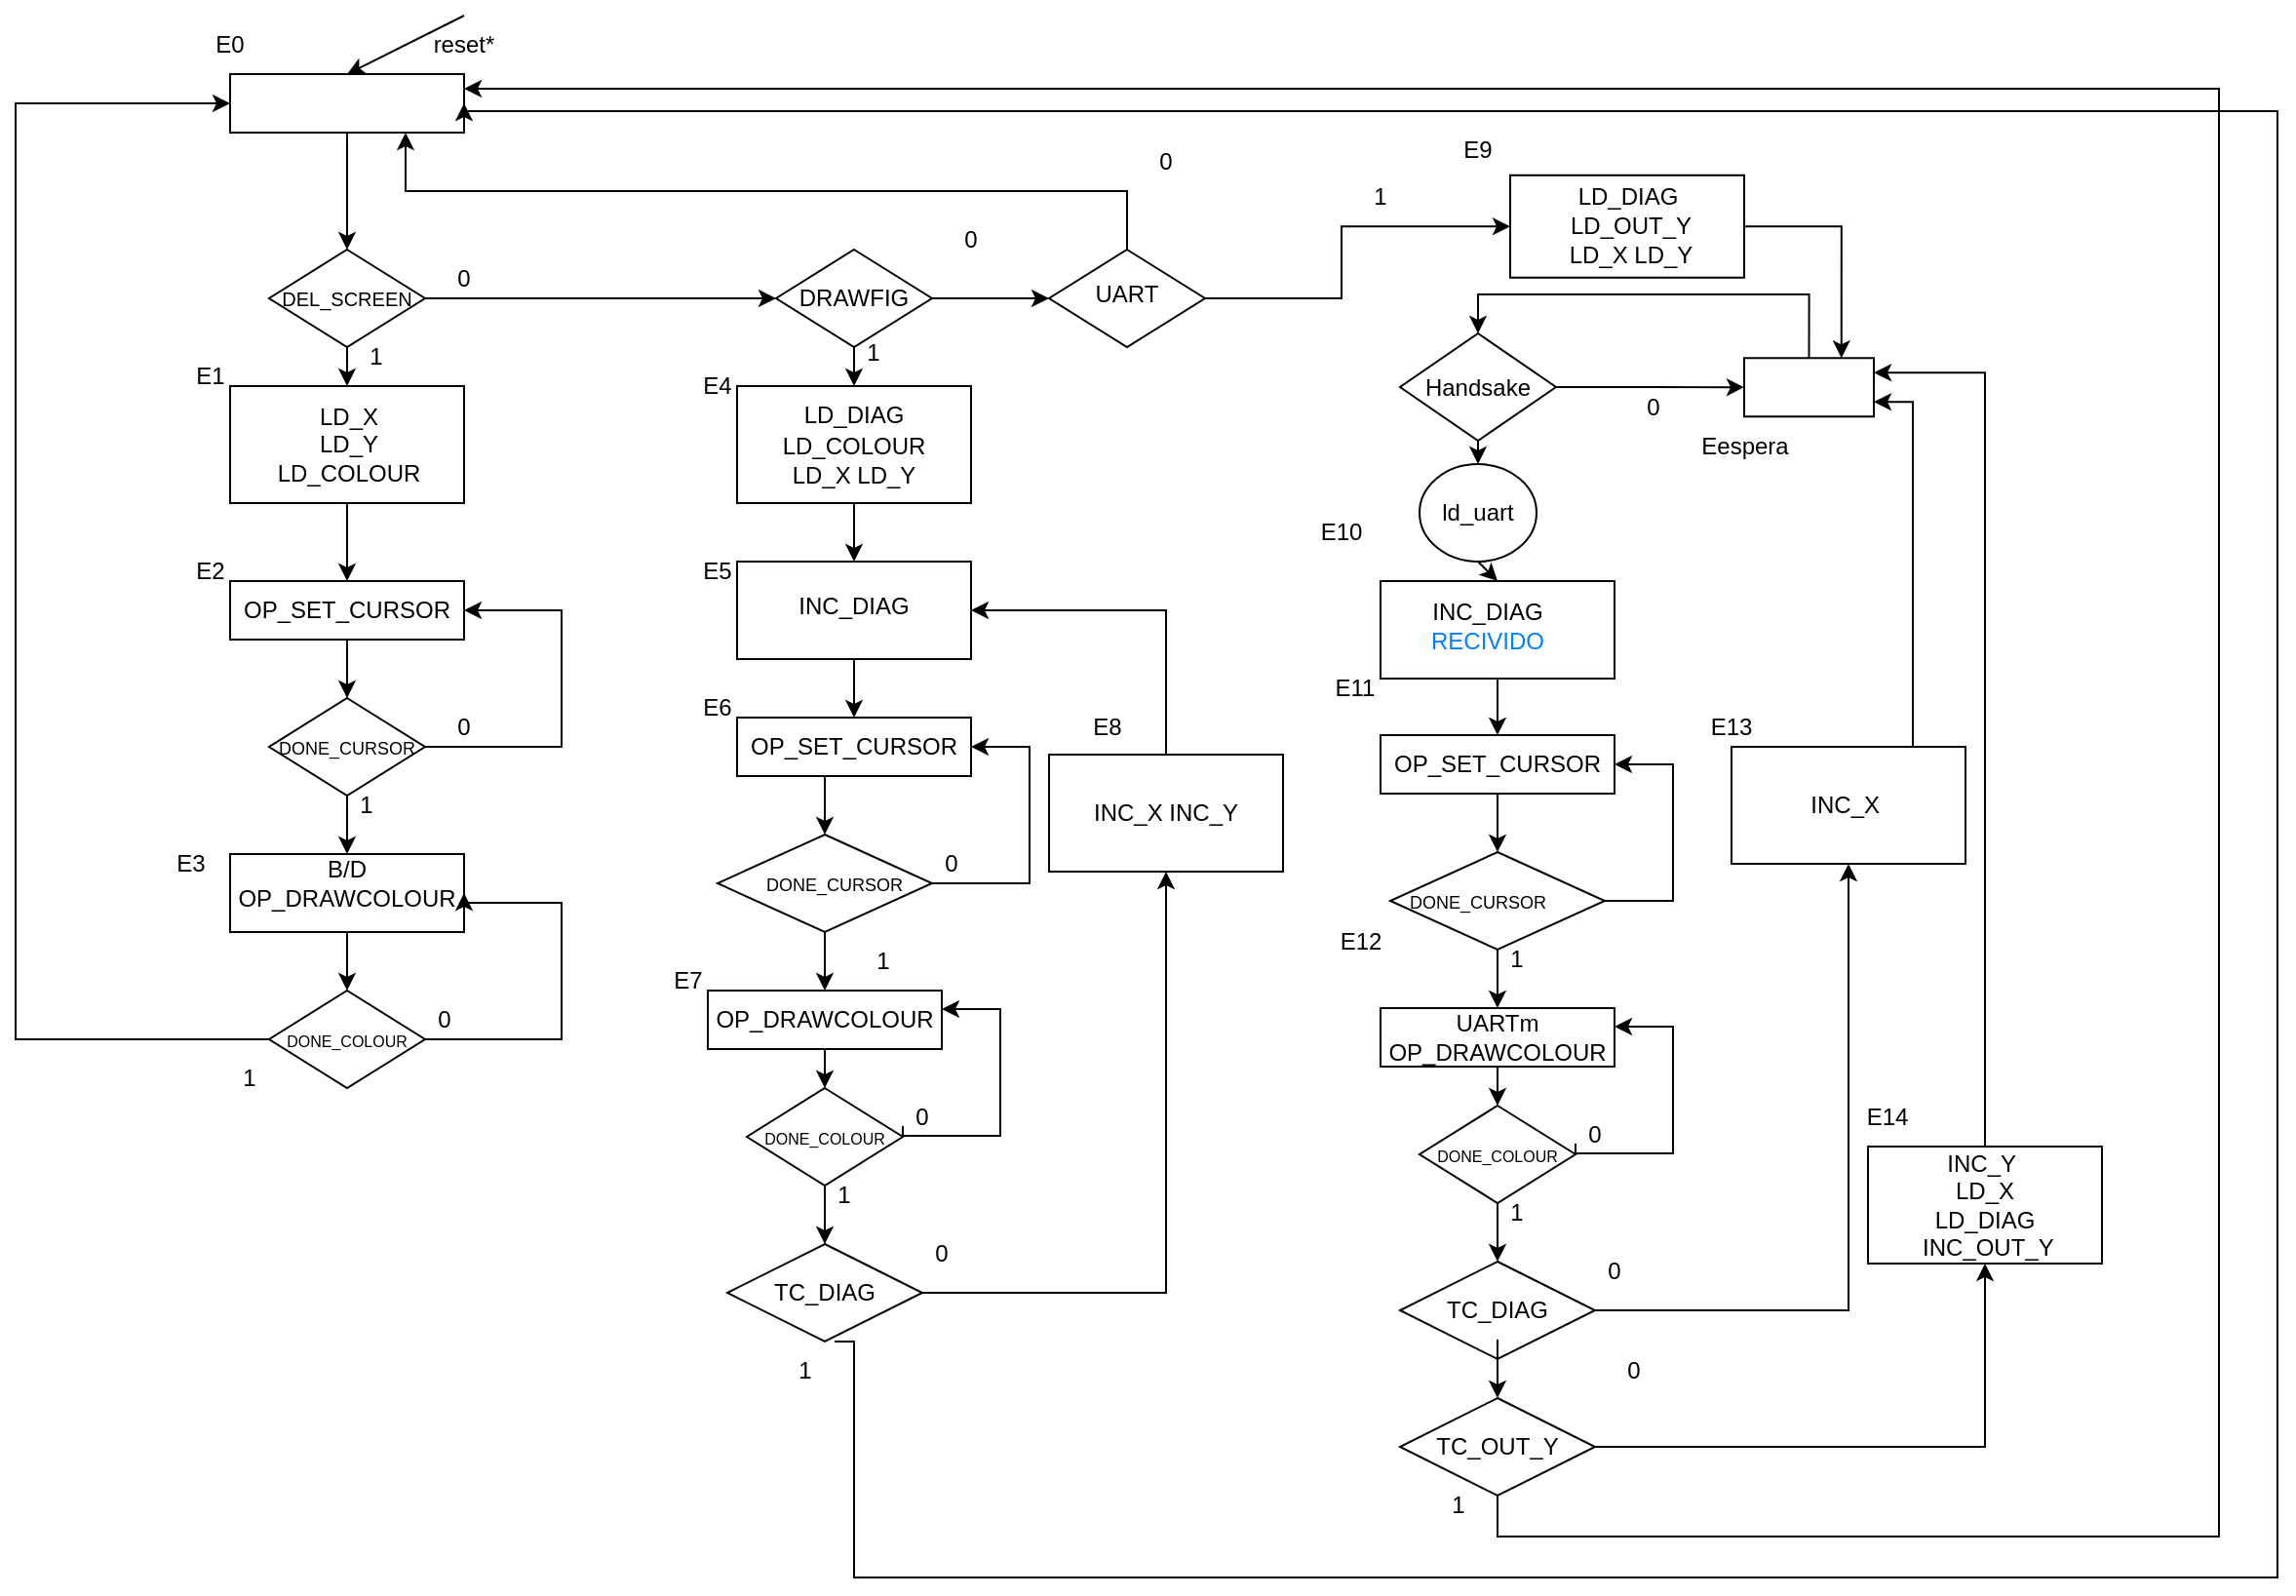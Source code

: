 <mxfile version="22.1.11" type="github">
  <diagram name="Página-1" id="ktos8gUdrFeBo976G_Gd">
    <mxGraphModel dx="1450" dy="634" grid="1" gridSize="10" guides="1" tooltips="1" connect="1" arrows="1" fold="1" page="1" pageScale="1" pageWidth="827" pageHeight="1169" math="0" shadow="0">
      <root>
        <mxCell id="0" />
        <mxCell id="1" parent="0" />
        <mxCell id="_UlSirYJqNhjkGr410jS-20" style="edgeStyle=orthogonalEdgeStyle;rounded=0;orthogonalLoop=1;jettySize=auto;html=1;exitX=0.5;exitY=1;exitDx=0;exitDy=0;entryX=0.5;entryY=0;entryDx=0;entryDy=0;" parent="1" source="_UlSirYJqNhjkGr410jS-1" target="_UlSirYJqNhjkGr410jS-12" edge="1">
          <mxGeometry relative="1" as="geometry" />
        </mxCell>
        <mxCell id="_UlSirYJqNhjkGr410jS-1" value="" style="rounded=0;whiteSpace=wrap;html=1;" parent="1" vertex="1">
          <mxGeometry x="190" y="40" width="120" height="30" as="geometry" />
        </mxCell>
        <mxCell id="_UlSirYJqNhjkGr410jS-23" style="edgeStyle=orthogonalEdgeStyle;rounded=0;orthogonalLoop=1;jettySize=auto;html=1;exitX=0.5;exitY=1;exitDx=0;exitDy=0;" parent="1" source="_UlSirYJqNhjkGr410jS-2" target="_UlSirYJqNhjkGr410jS-5" edge="1">
          <mxGeometry relative="1" as="geometry" />
        </mxCell>
        <mxCell id="_UlSirYJqNhjkGr410jS-2" value="" style="rounded=0;whiteSpace=wrap;html=1;" parent="1" vertex="1">
          <mxGeometry x="190" y="200" width="120" height="60" as="geometry" />
        </mxCell>
        <mxCell id="_UlSirYJqNhjkGr410jS-33" style="edgeStyle=orthogonalEdgeStyle;rounded=0;orthogonalLoop=1;jettySize=auto;html=1;exitX=0.5;exitY=1;exitDx=0;exitDy=0;entryX=0.5;entryY=0;entryDx=0;entryDy=0;" parent="1" source="_UlSirYJqNhjkGr410jS-3" target="_UlSirYJqNhjkGr410jS-4" edge="1">
          <mxGeometry relative="1" as="geometry" />
        </mxCell>
        <mxCell id="_UlSirYJqNhjkGr410jS-3" value="" style="rounded=0;whiteSpace=wrap;html=1;" parent="1" vertex="1">
          <mxGeometry x="450" y="200" width="120" height="60" as="geometry" />
        </mxCell>
        <mxCell id="_UlSirYJqNhjkGr410jS-34" style="edgeStyle=orthogonalEdgeStyle;rounded=0;orthogonalLoop=1;jettySize=auto;html=1;exitX=0.5;exitY=1;exitDx=0;exitDy=0;entryX=0.5;entryY=0;entryDx=0;entryDy=0;" parent="1" source="_UlSirYJqNhjkGr410jS-4" target="_UlSirYJqNhjkGr410jS-6" edge="1">
          <mxGeometry relative="1" as="geometry" />
        </mxCell>
        <mxCell id="_UlSirYJqNhjkGr410jS-4" value="" style="rounded=0;whiteSpace=wrap;html=1;" parent="1" vertex="1">
          <mxGeometry x="450" y="290" width="120" height="50" as="geometry" />
        </mxCell>
        <mxCell id="_UlSirYJqNhjkGr410jS-24" style="edgeStyle=orthogonalEdgeStyle;rounded=0;orthogonalLoop=1;jettySize=auto;html=1;exitX=0.5;exitY=1;exitDx=0;exitDy=0;entryX=0.5;entryY=0;entryDx=0;entryDy=0;" parent="1" source="_UlSirYJqNhjkGr410jS-5" target="_UlSirYJqNhjkGr410jS-15" edge="1">
          <mxGeometry relative="1" as="geometry" />
        </mxCell>
        <mxCell id="_UlSirYJqNhjkGr410jS-5" value="" style="rounded=0;whiteSpace=wrap;html=1;" parent="1" vertex="1">
          <mxGeometry x="190" y="300" width="120" height="30" as="geometry" />
        </mxCell>
        <mxCell id="_UlSirYJqNhjkGr410jS-35" style="edgeStyle=orthogonalEdgeStyle;rounded=0;orthogonalLoop=1;jettySize=auto;html=1;exitX=0.5;exitY=1;exitDx=0;exitDy=0;entryX=0.5;entryY=0;entryDx=0;entryDy=0;" parent="1" source="_UlSirYJqNhjkGr410jS-6" target="_UlSirYJqNhjkGr410jS-14" edge="1">
          <mxGeometry relative="1" as="geometry" />
        </mxCell>
        <mxCell id="_UlSirYJqNhjkGr410jS-6" value="" style="rounded=0;whiteSpace=wrap;html=1;" parent="1" vertex="1">
          <mxGeometry x="450" y="370" width="120" height="30" as="geometry" />
        </mxCell>
        <mxCell id="_UlSirYJqNhjkGr410jS-27" style="edgeStyle=orthogonalEdgeStyle;rounded=0;orthogonalLoop=1;jettySize=auto;html=1;exitX=0.5;exitY=1;exitDx=0;exitDy=0;entryX=0.5;entryY=0;entryDx=0;entryDy=0;" parent="1" source="_UlSirYJqNhjkGr410jS-9" target="_UlSirYJqNhjkGr410jS-16" edge="1">
          <mxGeometry relative="1" as="geometry" />
        </mxCell>
        <mxCell id="_UlSirYJqNhjkGr410jS-9" value="" style="rounded=0;whiteSpace=wrap;html=1;" parent="1" vertex="1">
          <mxGeometry x="190" y="440" width="120" height="40" as="geometry" />
        </mxCell>
        <mxCell id="_UlSirYJqNhjkGr410jS-38" style="edgeStyle=orthogonalEdgeStyle;rounded=0;orthogonalLoop=1;jettySize=auto;html=1;exitX=0.5;exitY=1;exitDx=0;exitDy=0;entryX=0.5;entryY=0;entryDx=0;entryDy=0;" parent="1" source="_UlSirYJqNhjkGr410jS-10" target="_UlSirYJqNhjkGr410jS-17" edge="1">
          <mxGeometry relative="1" as="geometry" />
        </mxCell>
        <mxCell id="_UlSirYJqNhjkGr410jS-10" value="" style="rounded=0;whiteSpace=wrap;html=1;" parent="1" vertex="1">
          <mxGeometry x="435" y="510" width="120" height="30" as="geometry" />
        </mxCell>
        <mxCell id="_UlSirYJqNhjkGr410jS-21" style="edgeStyle=orthogonalEdgeStyle;rounded=0;orthogonalLoop=1;jettySize=auto;html=1;exitX=1;exitY=0.5;exitDx=0;exitDy=0;entryX=0;entryY=0.5;entryDx=0;entryDy=0;" parent="1" source="_UlSirYJqNhjkGr410jS-12" target="_UlSirYJqNhjkGr410jS-13" edge="1">
          <mxGeometry relative="1" as="geometry" />
        </mxCell>
        <mxCell id="_UlSirYJqNhjkGr410jS-22" style="edgeStyle=orthogonalEdgeStyle;rounded=0;orthogonalLoop=1;jettySize=auto;html=1;exitX=0.5;exitY=1;exitDx=0;exitDy=0;entryX=0.5;entryY=0;entryDx=0;entryDy=0;" parent="1" source="_UlSirYJqNhjkGr410jS-12" target="_UlSirYJqNhjkGr410jS-2" edge="1">
          <mxGeometry relative="1" as="geometry" />
        </mxCell>
        <mxCell id="_UlSirYJqNhjkGr410jS-12" value="" style="rhombus;whiteSpace=wrap;html=1;" parent="1" vertex="1">
          <mxGeometry x="210" y="130" width="80" height="50" as="geometry" />
        </mxCell>
        <mxCell id="_UlSirYJqNhjkGr410jS-32" style="edgeStyle=orthogonalEdgeStyle;rounded=0;orthogonalLoop=1;jettySize=auto;html=1;exitX=0.5;exitY=1;exitDx=0;exitDy=0;entryX=0.5;entryY=0;entryDx=0;entryDy=0;" parent="1" source="_UlSirYJqNhjkGr410jS-13" target="_UlSirYJqNhjkGr410jS-3" edge="1">
          <mxGeometry relative="1" as="geometry" />
        </mxCell>
        <mxCell id="O_03wr08w8RwUqYAejeh-3" style="edgeStyle=orthogonalEdgeStyle;rounded=0;orthogonalLoop=1;jettySize=auto;html=1;exitX=1;exitY=0.5;exitDx=0;exitDy=0;entryX=0;entryY=0.5;entryDx=0;entryDy=0;" parent="1" source="_UlSirYJqNhjkGr410jS-13" target="O_03wr08w8RwUqYAejeh-1" edge="1">
          <mxGeometry relative="1" as="geometry" />
        </mxCell>
        <mxCell id="_UlSirYJqNhjkGr410jS-13" value="" style="rhombus;whiteSpace=wrap;html=1;" parent="1" vertex="1">
          <mxGeometry x="470" y="130" width="80" height="50" as="geometry" />
        </mxCell>
        <mxCell id="_UlSirYJqNhjkGr410jS-36" style="edgeStyle=orthogonalEdgeStyle;rounded=0;orthogonalLoop=1;jettySize=auto;html=1;exitX=0.5;exitY=1;exitDx=0;exitDy=0;entryX=0.5;entryY=0;entryDx=0;entryDy=0;" parent="1" source="_UlSirYJqNhjkGr410jS-14" target="VZeQ5cAMjkbsc3CMu69g-6" edge="1">
          <mxGeometry relative="1" as="geometry">
            <mxPoint x="510" y="510" as="targetPoint" />
            <Array as="points">
              <mxPoint x="495" y="500" />
              <mxPoint x="495" y="500" />
            </Array>
          </mxGeometry>
        </mxCell>
        <mxCell id="_UlSirYJqNhjkGr410jS-41" style="edgeStyle=orthogonalEdgeStyle;rounded=0;orthogonalLoop=1;jettySize=auto;html=1;exitX=1;exitY=0.5;exitDx=0;exitDy=0;entryX=1;entryY=0.5;entryDx=0;entryDy=0;" parent="1" source="_UlSirYJqNhjkGr410jS-14" target="_UlSirYJqNhjkGr410jS-6" edge="1">
          <mxGeometry relative="1" as="geometry">
            <Array as="points">
              <mxPoint x="600" y="455" />
              <mxPoint x="600" y="385" />
            </Array>
          </mxGeometry>
        </mxCell>
        <mxCell id="_UlSirYJqNhjkGr410jS-14" value="" style="rhombus;whiteSpace=wrap;html=1;" parent="1" vertex="1">
          <mxGeometry x="440" y="430" width="110" height="50" as="geometry" />
        </mxCell>
        <mxCell id="_UlSirYJqNhjkGr410jS-25" style="edgeStyle=orthogonalEdgeStyle;rounded=0;orthogonalLoop=1;jettySize=auto;html=1;exitX=0.5;exitY=1;exitDx=0;exitDy=0;entryX=0.5;entryY=0;entryDx=0;entryDy=0;" parent="1" source="_UlSirYJqNhjkGr410jS-15" edge="1">
          <mxGeometry relative="1" as="geometry">
            <mxPoint x="250" y="440" as="targetPoint" />
          </mxGeometry>
        </mxCell>
        <mxCell id="_UlSirYJqNhjkGr410jS-30" style="edgeStyle=orthogonalEdgeStyle;rounded=0;orthogonalLoop=1;jettySize=auto;html=1;exitX=1;exitY=0.5;exitDx=0;exitDy=0;entryX=1;entryY=0.5;entryDx=0;entryDy=0;" parent="1" source="_UlSirYJqNhjkGr410jS-15" target="_UlSirYJqNhjkGr410jS-5" edge="1">
          <mxGeometry relative="1" as="geometry">
            <Array as="points">
              <mxPoint x="360" y="385" />
              <mxPoint x="360" y="315" />
            </Array>
          </mxGeometry>
        </mxCell>
        <mxCell id="_UlSirYJqNhjkGr410jS-15" value="" style="rhombus;whiteSpace=wrap;html=1;" parent="1" vertex="1">
          <mxGeometry x="210" y="360" width="80" height="50" as="geometry" />
        </mxCell>
        <mxCell id="_UlSirYJqNhjkGr410jS-28" style="edgeStyle=orthogonalEdgeStyle;rounded=0;orthogonalLoop=1;jettySize=auto;html=1;exitX=1;exitY=0.5;exitDx=0;exitDy=0;entryX=1;entryY=0.5;entryDx=0;entryDy=0;" parent="1" source="_UlSirYJqNhjkGr410jS-16" target="_UlSirYJqNhjkGr410jS-9" edge="1">
          <mxGeometry relative="1" as="geometry">
            <mxPoint x="350" y="470" as="targetPoint" />
            <Array as="points">
              <mxPoint x="360" y="535" />
              <mxPoint x="360" y="465" />
            </Array>
          </mxGeometry>
        </mxCell>
        <mxCell id="_UlSirYJqNhjkGr410jS-29" style="edgeStyle=orthogonalEdgeStyle;rounded=0;orthogonalLoop=1;jettySize=auto;html=1;exitX=0;exitY=0.5;exitDx=0;exitDy=0;entryX=0;entryY=0.5;entryDx=0;entryDy=0;" parent="1" source="_UlSirYJqNhjkGr410jS-16" target="_UlSirYJqNhjkGr410jS-1" edge="1">
          <mxGeometry relative="1" as="geometry">
            <mxPoint x="120" y="220" as="targetPoint" />
            <Array as="points">
              <mxPoint x="80" y="535" />
              <mxPoint x="80" y="55" />
            </Array>
          </mxGeometry>
        </mxCell>
        <mxCell id="_UlSirYJqNhjkGr410jS-16" value="" style="rhombus;whiteSpace=wrap;html=1;" parent="1" vertex="1">
          <mxGeometry x="210" y="510" width="80" height="50" as="geometry" />
        </mxCell>
        <mxCell id="_UlSirYJqNhjkGr410jS-39" style="edgeStyle=orthogonalEdgeStyle;rounded=0;orthogonalLoop=1;jettySize=auto;html=1;exitX=0.5;exitY=1;exitDx=0;exitDy=0;entryX=0.5;entryY=0;entryDx=0;entryDy=0;" parent="1" source="_UlSirYJqNhjkGr410jS-17" target="_UlSirYJqNhjkGr410jS-18" edge="1">
          <mxGeometry relative="1" as="geometry" />
        </mxCell>
        <mxCell id="_UlSirYJqNhjkGr410jS-40" style="edgeStyle=orthogonalEdgeStyle;rounded=0;orthogonalLoop=1;jettySize=auto;html=1;exitX=1;exitY=0.5;exitDx=0;exitDy=0;entryX=1;entryY=0.5;entryDx=0;entryDy=0;" parent="1" edge="1">
          <mxGeometry relative="1" as="geometry">
            <Array as="points">
              <mxPoint x="535" y="584.5" />
              <mxPoint x="585" y="584.5" />
              <mxPoint x="585" y="519.5" />
            </Array>
            <mxPoint x="535" y="579.5" as="sourcePoint" />
            <mxPoint x="555" y="519.5" as="targetPoint" />
          </mxGeometry>
        </mxCell>
        <mxCell id="_UlSirYJqNhjkGr410jS-17" value="" style="rhombus;whiteSpace=wrap;html=1;" parent="1" vertex="1">
          <mxGeometry x="455" y="560" width="80" height="50" as="geometry" />
        </mxCell>
        <mxCell id="_UlSirYJqNhjkGr410jS-44" style="edgeStyle=orthogonalEdgeStyle;rounded=0;orthogonalLoop=1;jettySize=auto;html=1;exitX=0.75;exitY=0;exitDx=0;exitDy=0;entryX=1;entryY=0.5;entryDx=0;entryDy=0;" parent="1" source="_UlSirYJqNhjkGr410jS-76" target="_UlSirYJqNhjkGr410jS-1" edge="1">
          <mxGeometry relative="1" as="geometry">
            <mxPoint x="410" y="58.75" as="targetPoint" />
            <Array as="points">
              <mxPoint x="510" y="690" />
              <mxPoint x="510" y="811" />
              <mxPoint x="1240" y="811" />
              <mxPoint x="1240" y="59" />
              <mxPoint x="310" y="59" />
            </Array>
            <mxPoint x="610" y="701.25" as="sourcePoint" />
          </mxGeometry>
        </mxCell>
        <mxCell id="O_03wr08w8RwUqYAejeh-7" value="" style="edgeStyle=orthogonalEdgeStyle;rounded=0;orthogonalLoop=1;jettySize=auto;html=1;" parent="1" source="_UlSirYJqNhjkGr410jS-18" target="O_03wr08w8RwUqYAejeh-6" edge="1">
          <mxGeometry relative="1" as="geometry" />
        </mxCell>
        <mxCell id="_UlSirYJqNhjkGr410jS-18" value="" style="rhombus;whiteSpace=wrap;html=1;" parent="1" vertex="1">
          <mxGeometry x="445" y="640" width="100" height="50" as="geometry" />
        </mxCell>
        <mxCell id="_UlSirYJqNhjkGr410jS-45" value="E0" style="text;html=1;strokeColor=none;fillColor=none;align=center;verticalAlign=middle;whiteSpace=wrap;rounded=0;" parent="1" vertex="1">
          <mxGeometry x="160" y="10" width="60" height="30" as="geometry" />
        </mxCell>
        <mxCell id="_UlSirYJqNhjkGr410jS-46" value="E1" style="text;html=1;strokeColor=none;fillColor=none;align=center;verticalAlign=middle;whiteSpace=wrap;rounded=0;" parent="1" vertex="1">
          <mxGeometry x="150" y="180" width="60" height="30" as="geometry" />
        </mxCell>
        <mxCell id="_UlSirYJqNhjkGr410jS-47" value="E2" style="text;html=1;strokeColor=none;fillColor=none;align=center;verticalAlign=middle;whiteSpace=wrap;rounded=0;" parent="1" vertex="1">
          <mxGeometry x="150" y="280" width="60" height="30" as="geometry" />
        </mxCell>
        <mxCell id="_UlSirYJqNhjkGr410jS-48" value="E3" style="text;html=1;strokeColor=none;fillColor=none;align=center;verticalAlign=middle;whiteSpace=wrap;rounded=0;" parent="1" vertex="1">
          <mxGeometry x="140" y="430" width="60" height="30" as="geometry" />
        </mxCell>
        <mxCell id="_UlSirYJqNhjkGr410jS-49" value="E4" style="text;html=1;strokeColor=none;fillColor=none;align=center;verticalAlign=middle;whiteSpace=wrap;rounded=0;" parent="1" vertex="1">
          <mxGeometry x="410" y="185" width="60" height="30" as="geometry" />
        </mxCell>
        <mxCell id="_UlSirYJqNhjkGr410jS-50" value="E5" style="text;html=1;strokeColor=none;fillColor=none;align=center;verticalAlign=middle;whiteSpace=wrap;rounded=0;" parent="1" vertex="1">
          <mxGeometry x="410" y="280" width="60" height="30" as="geometry" />
        </mxCell>
        <mxCell id="_UlSirYJqNhjkGr410jS-51" value="E6" style="text;html=1;strokeColor=none;fillColor=none;align=center;verticalAlign=middle;whiteSpace=wrap;rounded=0;" parent="1" vertex="1">
          <mxGeometry x="410" y="350" width="60" height="30" as="geometry" />
        </mxCell>
        <mxCell id="_UlSirYJqNhjkGr410jS-56" value="&lt;font style=&quot;font-size: 10px;&quot;&gt;DEL_SCREEN&lt;/font&gt;" style="text;html=1;strokeColor=none;fillColor=none;align=center;verticalAlign=middle;whiteSpace=wrap;rounded=0;" parent="1" vertex="1">
          <mxGeometry x="205" y="130" width="90" height="50" as="geometry" />
        </mxCell>
        <mxCell id="_UlSirYJqNhjkGr410jS-57" value="DRAWFIG" style="text;html=1;strokeColor=none;fillColor=none;align=center;verticalAlign=middle;whiteSpace=wrap;rounded=0;" parent="1" vertex="1">
          <mxGeometry x="480" y="140" width="60" height="30" as="geometry" />
        </mxCell>
        <mxCell id="_UlSirYJqNhjkGr410jS-58" value="LD_X&lt;br&gt;LD_Y&lt;br&gt;LD_COLOUR" style="text;html=1;strokeColor=none;fillColor=none;align=center;verticalAlign=middle;whiteSpace=wrap;rounded=0;" parent="1" vertex="1">
          <mxGeometry x="221" y="215" width="60" height="30" as="geometry" />
        </mxCell>
        <mxCell id="_UlSirYJqNhjkGr410jS-59" value="LD_DIAG" style="text;html=1;strokeColor=none;fillColor=none;align=center;verticalAlign=middle;whiteSpace=wrap;rounded=0;" parent="1" vertex="1">
          <mxGeometry x="480" y="207.5" width="60" height="15" as="geometry" />
        </mxCell>
        <mxCell id="_UlSirYJqNhjkGr410jS-60" value="&lt;br&gt;INC_DIAG" style="text;html=1;strokeColor=none;fillColor=none;align=center;verticalAlign=middle;whiteSpace=wrap;rounded=0;" parent="1" vertex="1">
          <mxGeometry x="480" y="290" width="60" height="30" as="geometry" />
        </mxCell>
        <mxCell id="_UlSirYJqNhjkGr410jS-61" value="&lt;font style=&quot;font-size: 9px;&quot;&gt;DONE_CURSOR&lt;/font&gt;" style="text;html=1;strokeColor=none;fillColor=none;align=center;verticalAlign=middle;whiteSpace=wrap;rounded=0;" parent="1" vertex="1">
          <mxGeometry x="220" y="370" width="60" height="30" as="geometry" />
        </mxCell>
        <mxCell id="_UlSirYJqNhjkGr410jS-62" value="&lt;font style=&quot;font-size: 9px;&quot;&gt;DONE_CURSOR&lt;/font&gt;" style="text;html=1;strokeColor=none;fillColor=none;align=center;verticalAlign=middle;whiteSpace=wrap;rounded=0;" parent="1" vertex="1">
          <mxGeometry x="470" y="440" width="60" height="30" as="geometry" />
        </mxCell>
        <mxCell id="_UlSirYJqNhjkGr410jS-63" value="B/D&lt;br&gt;OP_DRAWCOLOUR" style="text;html=1;strokeColor=none;fillColor=none;align=center;verticalAlign=middle;whiteSpace=wrap;rounded=0;" parent="1" vertex="1">
          <mxGeometry x="220" y="440" width="60" height="30" as="geometry" />
        </mxCell>
        <mxCell id="_UlSirYJqNhjkGr410jS-64" value="LD_COLOUR&lt;br&gt;&lt;div&gt;LD_X&amp;nbsp;&lt;span style=&quot;background-color: initial;&quot;&gt;LD_Y&lt;/span&gt;&lt;/div&gt;" style="text;html=1;strokeColor=none;fillColor=none;align=center;verticalAlign=middle;whiteSpace=wrap;rounded=0;" parent="1" vertex="1">
          <mxGeometry x="480" y="222.5" width="60" height="30" as="geometry" />
        </mxCell>
        <mxCell id="_UlSirYJqNhjkGr410jS-66" value="&lt;font style=&quot;font-size: 8px;&quot;&gt;DONE_COLOUR&lt;/font&gt;" style="text;html=1;strokeColor=none;fillColor=none;align=center;verticalAlign=middle;whiteSpace=wrap;rounded=0;" parent="1" vertex="1">
          <mxGeometry x="220" y="520" width="60" height="30" as="geometry" />
        </mxCell>
        <mxCell id="_UlSirYJqNhjkGr410jS-67" value="&lt;font style=&quot;font-size: 8px;&quot;&gt;DONE_COLOUR&lt;/font&gt;" style="text;html=1;strokeColor=none;fillColor=none;align=center;verticalAlign=middle;whiteSpace=wrap;rounded=0;" parent="1" vertex="1">
          <mxGeometry x="465" y="570" width="60" height="30" as="geometry" />
        </mxCell>
        <mxCell id="_UlSirYJqNhjkGr410jS-68" value="TC_DIAG" style="text;html=1;strokeColor=none;fillColor=none;align=center;verticalAlign=middle;whiteSpace=wrap;rounded=0;" parent="1" vertex="1">
          <mxGeometry x="465" y="650" width="60" height="30" as="geometry" />
        </mxCell>
        <mxCell id="_UlSirYJqNhjkGr410jS-69" value="0" style="text;html=1;strokeColor=none;fillColor=none;align=center;verticalAlign=middle;whiteSpace=wrap;rounded=0;" parent="1" vertex="1">
          <mxGeometry x="280" y="130" width="60" height="30" as="geometry" />
        </mxCell>
        <mxCell id="_UlSirYJqNhjkGr410jS-70" value="0" style="text;html=1;strokeColor=none;fillColor=none;align=center;verticalAlign=middle;whiteSpace=wrap;rounded=0;" parent="1" vertex="1">
          <mxGeometry x="540" y="110" width="60" height="30" as="geometry" />
        </mxCell>
        <mxCell id="_UlSirYJqNhjkGr410jS-71" value="0" style="text;html=1;strokeColor=none;fillColor=none;align=center;verticalAlign=middle;whiteSpace=wrap;rounded=0;" parent="1" vertex="1">
          <mxGeometry x="280" y="360" width="60" height="30" as="geometry" />
        </mxCell>
        <mxCell id="_UlSirYJqNhjkGr410jS-72" value="0" style="text;html=1;strokeColor=none;fillColor=none;align=center;verticalAlign=middle;whiteSpace=wrap;rounded=0;" parent="1" vertex="1">
          <mxGeometry x="530" y="430" width="60" height="30" as="geometry" />
        </mxCell>
        <mxCell id="_UlSirYJqNhjkGr410jS-73" value="0" style="text;html=1;strokeColor=none;fillColor=none;align=center;verticalAlign=middle;whiteSpace=wrap;rounded=0;" parent="1" vertex="1">
          <mxGeometry x="270" y="510" width="60" height="30" as="geometry" />
        </mxCell>
        <mxCell id="_UlSirYJqNhjkGr410jS-74" value="0" style="text;html=1;strokeColor=none;fillColor=none;align=center;verticalAlign=middle;whiteSpace=wrap;rounded=0;" parent="1" vertex="1">
          <mxGeometry x="515" y="560" width="60" height="30" as="geometry" />
        </mxCell>
        <mxCell id="_UlSirYJqNhjkGr410jS-75" value="0" style="text;html=1;strokeColor=none;fillColor=none;align=center;verticalAlign=middle;whiteSpace=wrap;rounded=0;" parent="1" vertex="1">
          <mxGeometry x="525" y="630" width="60" height="30" as="geometry" />
        </mxCell>
        <mxCell id="_UlSirYJqNhjkGr410jS-76" value="1" style="text;html=1;strokeColor=none;fillColor=none;align=center;verticalAlign=middle;whiteSpace=wrap;rounded=0;" parent="1" vertex="1">
          <mxGeometry x="455" y="690" width="60" height="30" as="geometry" />
        </mxCell>
        <mxCell id="_UlSirYJqNhjkGr410jS-77" value="1" style="text;html=1;strokeColor=none;fillColor=none;align=center;verticalAlign=middle;whiteSpace=wrap;rounded=0;" parent="1" vertex="1">
          <mxGeometry x="475" y="600" width="60" height="30" as="geometry" />
        </mxCell>
        <mxCell id="_UlSirYJqNhjkGr410jS-78" value="1" style="text;html=1;strokeColor=none;fillColor=none;align=center;verticalAlign=middle;whiteSpace=wrap;rounded=0;" parent="1" vertex="1">
          <mxGeometry x="495" y="480" width="60" height="30" as="geometry" />
        </mxCell>
        <mxCell id="_UlSirYJqNhjkGr410jS-79" value="1" style="text;html=1;strokeColor=none;fillColor=none;align=center;verticalAlign=middle;whiteSpace=wrap;rounded=0;" parent="1" vertex="1">
          <mxGeometry x="170" y="540" width="60" height="30" as="geometry" />
        </mxCell>
        <mxCell id="_UlSirYJqNhjkGr410jS-80" value="1" style="text;html=1;strokeColor=none;fillColor=none;align=center;verticalAlign=middle;whiteSpace=wrap;rounded=0;" parent="1" vertex="1">
          <mxGeometry x="230" y="400" width="60" height="30" as="geometry" />
        </mxCell>
        <mxCell id="_UlSirYJqNhjkGr410jS-81" value="1" style="text;html=1;strokeColor=none;fillColor=none;align=center;verticalAlign=middle;whiteSpace=wrap;rounded=0;" parent="1" vertex="1">
          <mxGeometry x="235" y="170" width="60" height="30" as="geometry" />
        </mxCell>
        <mxCell id="_UlSirYJqNhjkGr410jS-82" value="1" style="text;html=1;strokeColor=none;fillColor=none;align=center;verticalAlign=middle;whiteSpace=wrap;rounded=0;" parent="1" vertex="1">
          <mxGeometry x="490" y="167.5" width="60" height="30" as="geometry" />
        </mxCell>
        <mxCell id="VZeQ5cAMjkbsc3CMu69g-1" value="" style="endArrow=classic;html=1;rounded=0;entryX=0.5;entryY=0;entryDx=0;entryDy=0;" parent="1" target="_UlSirYJqNhjkGr410jS-1" edge="1">
          <mxGeometry width="50" height="50" relative="1" as="geometry">
            <mxPoint x="310" y="10" as="sourcePoint" />
            <mxPoint x="440" y="90" as="targetPoint" />
          </mxGeometry>
        </mxCell>
        <mxCell id="VZeQ5cAMjkbsc3CMu69g-2" value="reset*" style="text;html=1;strokeColor=none;fillColor=none;align=center;verticalAlign=middle;whiteSpace=wrap;rounded=0;" parent="1" vertex="1">
          <mxGeometry x="280" y="10" width="60" height="30" as="geometry" />
        </mxCell>
        <mxCell id="VZeQ5cAMjkbsc3CMu69g-3" value="OP_SET_CURSOR" style="text;html=1;strokeColor=none;fillColor=none;align=center;verticalAlign=middle;whiteSpace=wrap;rounded=0;" parent="1" vertex="1">
          <mxGeometry x="220" y="300" width="60" height="30" as="geometry" />
        </mxCell>
        <mxCell id="VZeQ5cAMjkbsc3CMu69g-4" value="OP_SET_CURSOR" style="text;html=1;strokeColor=none;fillColor=none;align=center;verticalAlign=middle;whiteSpace=wrap;rounded=0;" parent="1" vertex="1">
          <mxGeometry x="480" y="370" width="60" height="30" as="geometry" />
        </mxCell>
        <mxCell id="VZeQ5cAMjkbsc3CMu69g-6" value="OP_DRAWCOLOUR" style="text;html=1;strokeColor=none;fillColor=none;align=center;verticalAlign=middle;whiteSpace=wrap;rounded=0;" parent="1" vertex="1">
          <mxGeometry x="465" y="510" width="60" height="30" as="geometry" />
        </mxCell>
        <mxCell id="O_03wr08w8RwUqYAejeh-64" style="edgeStyle=orthogonalEdgeStyle;rounded=0;orthogonalLoop=1;jettySize=auto;html=1;exitX=0.5;exitY=0;exitDx=0;exitDy=0;entryX=0.75;entryY=1;entryDx=0;entryDy=0;" parent="1" source="O_03wr08w8RwUqYAejeh-1" target="_UlSirYJqNhjkGr410jS-1" edge="1">
          <mxGeometry relative="1" as="geometry" />
        </mxCell>
        <mxCell id="O_03wr08w8RwUqYAejeh-81" style="edgeStyle=orthogonalEdgeStyle;rounded=0;orthogonalLoop=1;jettySize=auto;html=1;exitX=1;exitY=0.5;exitDx=0;exitDy=0;entryX=0;entryY=0.5;entryDx=0;entryDy=0;" parent="1" source="O_03wr08w8RwUqYAejeh-1" target="O_03wr08w8RwUqYAejeh-4" edge="1">
          <mxGeometry relative="1" as="geometry">
            <Array as="points">
              <mxPoint x="760" y="155" />
              <mxPoint x="760" y="118" />
            </Array>
          </mxGeometry>
        </mxCell>
        <mxCell id="O_03wr08w8RwUqYAejeh-1" value="" style="rhombus;whiteSpace=wrap;html=1;" parent="1" vertex="1">
          <mxGeometry x="610" y="130" width="80" height="50" as="geometry" />
        </mxCell>
        <mxCell id="O_03wr08w8RwUqYAejeh-2" value="UART" style="text;html=1;strokeColor=none;fillColor=none;align=center;verticalAlign=middle;whiteSpace=wrap;rounded=0;" parent="1" vertex="1">
          <mxGeometry x="620" y="137.5" width="60" height="30" as="geometry" />
        </mxCell>
        <mxCell id="O_03wr08w8RwUqYAejeh-83" style="edgeStyle=orthogonalEdgeStyle;rounded=0;orthogonalLoop=1;jettySize=auto;html=1;exitX=1;exitY=0.5;exitDx=0;exitDy=0;entryX=0.75;entryY=0;entryDx=0;entryDy=0;" parent="1" source="O_03wr08w8RwUqYAejeh-4" target="O_03wr08w8RwUqYAejeh-70" edge="1">
          <mxGeometry relative="1" as="geometry" />
        </mxCell>
        <mxCell id="O_03wr08w8RwUqYAejeh-4" value="" style="rounded=0;whiteSpace=wrap;html=1;" parent="1" vertex="1">
          <mxGeometry x="846.5" y="91.88" width="120" height="52.5" as="geometry" />
        </mxCell>
        <mxCell id="O_03wr08w8RwUqYAejeh-8" style="edgeStyle=orthogonalEdgeStyle;rounded=0;orthogonalLoop=1;jettySize=auto;html=1;exitX=0.5;exitY=0;exitDx=0;exitDy=0;entryX=1;entryY=0.5;entryDx=0;entryDy=0;" parent="1" source="O_03wr08w8RwUqYAejeh-6" target="_UlSirYJqNhjkGr410jS-4" edge="1">
          <mxGeometry relative="1" as="geometry" />
        </mxCell>
        <mxCell id="O_03wr08w8RwUqYAejeh-6" value="INC_X INC_Y" style="whiteSpace=wrap;html=1;" parent="1" vertex="1">
          <mxGeometry x="610" y="389" width="120" height="60" as="geometry" />
        </mxCell>
        <mxCell id="O_03wr08w8RwUqYAejeh-10" value="LD_DIAG" style="text;html=1;strokeColor=none;fillColor=none;align=center;verticalAlign=middle;whiteSpace=wrap;rounded=0;" parent="1" vertex="1">
          <mxGeometry x="876.5" y="95" width="60" height="15" as="geometry" />
        </mxCell>
        <mxCell id="O_03wr08w8RwUqYAejeh-11" value="&lt;br&gt;LD_OUT_Y&lt;br&gt;&lt;div&gt;LD_X&amp;nbsp;&lt;span style=&quot;background-color: initial;&quot;&gt;LD_Y&lt;/span&gt;&lt;/div&gt;" style="text;html=1;strokeColor=none;fillColor=none;align=center;verticalAlign=middle;whiteSpace=wrap;rounded=0;" parent="1" vertex="1">
          <mxGeometry x="876.5" y="103.13" width="63" height="30" as="geometry" />
        </mxCell>
        <mxCell id="O_03wr08w8RwUqYAejeh-12" style="edgeStyle=orthogonalEdgeStyle;rounded=0;orthogonalLoop=1;jettySize=auto;html=1;exitX=0.5;exitY=1;exitDx=0;exitDy=0;entryX=0.5;entryY=0;entryDx=0;entryDy=0;" parent="1" source="O_03wr08w8RwUqYAejeh-13" target="O_03wr08w8RwUqYAejeh-15" edge="1">
          <mxGeometry relative="1" as="geometry" />
        </mxCell>
        <mxCell id="O_03wr08w8RwUqYAejeh-13" value="" style="rounded=0;whiteSpace=wrap;html=1;" parent="1" vertex="1">
          <mxGeometry x="780" y="300" width="120" height="50" as="geometry" />
        </mxCell>
        <mxCell id="O_03wr08w8RwUqYAejeh-14" style="edgeStyle=orthogonalEdgeStyle;rounded=0;orthogonalLoop=1;jettySize=auto;html=1;exitX=0.5;exitY=1;exitDx=0;exitDy=0;entryX=0.5;entryY=0;entryDx=0;entryDy=0;" parent="1" source="O_03wr08w8RwUqYAejeh-15" target="O_03wr08w8RwUqYAejeh-20" edge="1">
          <mxGeometry relative="1" as="geometry" />
        </mxCell>
        <mxCell id="O_03wr08w8RwUqYAejeh-15" value="" style="rounded=0;whiteSpace=wrap;html=1;" parent="1" vertex="1">
          <mxGeometry x="780" y="379" width="120" height="30" as="geometry" />
        </mxCell>
        <mxCell id="O_03wr08w8RwUqYAejeh-16" style="edgeStyle=orthogonalEdgeStyle;rounded=0;orthogonalLoop=1;jettySize=auto;html=1;exitX=0.5;exitY=1;exitDx=0;exitDy=0;entryX=0.5;entryY=0;entryDx=0;entryDy=0;" parent="1" source="O_03wr08w8RwUqYAejeh-17" target="O_03wr08w8RwUqYAejeh-23" edge="1">
          <mxGeometry relative="1" as="geometry" />
        </mxCell>
        <mxCell id="O_03wr08w8RwUqYAejeh-17" value="" style="rounded=0;whiteSpace=wrap;html=1;" parent="1" vertex="1">
          <mxGeometry x="780" y="519" width="120" height="30" as="geometry" />
        </mxCell>
        <mxCell id="O_03wr08w8RwUqYAejeh-18" style="edgeStyle=orthogonalEdgeStyle;rounded=0;orthogonalLoop=1;jettySize=auto;html=1;exitX=0.5;exitY=1;exitDx=0;exitDy=0;entryX=0.5;entryY=0;entryDx=0;entryDy=0;" parent="1" source="O_03wr08w8RwUqYAejeh-20" edge="1">
          <mxGeometry relative="1" as="geometry">
            <mxPoint x="840" y="519" as="targetPoint" />
          </mxGeometry>
        </mxCell>
        <mxCell id="O_03wr08w8RwUqYAejeh-19" style="edgeStyle=orthogonalEdgeStyle;rounded=0;orthogonalLoop=1;jettySize=auto;html=1;exitX=1;exitY=0.5;exitDx=0;exitDy=0;entryX=1;entryY=0.5;entryDx=0;entryDy=0;" parent="1" source="O_03wr08w8RwUqYAejeh-20" target="O_03wr08w8RwUqYAejeh-15" edge="1">
          <mxGeometry relative="1" as="geometry">
            <Array as="points">
              <mxPoint x="930" y="464" />
              <mxPoint x="930" y="394" />
            </Array>
          </mxGeometry>
        </mxCell>
        <mxCell id="O_03wr08w8RwUqYAejeh-20" value="" style="rhombus;whiteSpace=wrap;html=1;" parent="1" vertex="1">
          <mxGeometry x="785" y="439" width="110" height="50" as="geometry" />
        </mxCell>
        <mxCell id="O_03wr08w8RwUqYAejeh-21" style="edgeStyle=orthogonalEdgeStyle;rounded=0;orthogonalLoop=1;jettySize=auto;html=1;exitX=0.5;exitY=1;exitDx=0;exitDy=0;entryX=0.5;entryY=0;entryDx=0;entryDy=0;" parent="1" source="O_03wr08w8RwUqYAejeh-23" target="O_03wr08w8RwUqYAejeh-25" edge="1">
          <mxGeometry relative="1" as="geometry" />
        </mxCell>
        <mxCell id="O_03wr08w8RwUqYAejeh-22" style="edgeStyle=orthogonalEdgeStyle;rounded=0;orthogonalLoop=1;jettySize=auto;html=1;exitX=1;exitY=0.5;exitDx=0;exitDy=0;entryX=1;entryY=0.5;entryDx=0;entryDy=0;" parent="1" edge="1">
          <mxGeometry relative="1" as="geometry">
            <Array as="points">
              <mxPoint x="880" y="593.5" />
              <mxPoint x="930" y="593.5" />
              <mxPoint x="930" y="528.5" />
            </Array>
            <mxPoint x="880" y="588.5" as="sourcePoint" />
            <mxPoint x="900" y="528.5" as="targetPoint" />
          </mxGeometry>
        </mxCell>
        <mxCell id="O_03wr08w8RwUqYAejeh-23" value="" style="rhombus;whiteSpace=wrap;html=1;" parent="1" vertex="1">
          <mxGeometry x="800" y="569" width="80" height="50" as="geometry" />
        </mxCell>
        <mxCell id="O_03wr08w8RwUqYAejeh-24" value="" style="edgeStyle=orthogonalEdgeStyle;rounded=0;orthogonalLoop=1;jettySize=auto;html=1;" parent="1" source="O_03wr08w8RwUqYAejeh-25" target="O_03wr08w8RwUqYAejeh-38" edge="1">
          <mxGeometry relative="1" as="geometry" />
        </mxCell>
        <mxCell id="O_03wr08w8RwUqYAejeh-25" value="" style="rhombus;whiteSpace=wrap;html=1;" parent="1" vertex="1">
          <mxGeometry x="790" y="649" width="100" height="50" as="geometry" />
        </mxCell>
        <mxCell id="O_03wr08w8RwUqYAejeh-26" value="INC_DIAG&lt;br&gt;&lt;font color=&quot;#007fff&quot;&gt;RECIVIDO&lt;/font&gt;" style="text;html=1;strokeColor=none;fillColor=none;align=center;verticalAlign=middle;whiteSpace=wrap;rounded=0;" parent="1" vertex="1">
          <mxGeometry x="800" y="308" width="70" height="30" as="geometry" />
        </mxCell>
        <mxCell id="O_03wr08w8RwUqYAejeh-27" value="&lt;font style=&quot;font-size: 9px;&quot;&gt;DONE_CURSOR&lt;/font&gt;" style="text;html=1;strokeColor=none;fillColor=none;align=center;verticalAlign=middle;whiteSpace=wrap;rounded=0;" parent="1" vertex="1">
          <mxGeometry x="800" y="449" width="60" height="30" as="geometry" />
        </mxCell>
        <mxCell id="O_03wr08w8RwUqYAejeh-28" value="&lt;font style=&quot;font-size: 8px;&quot;&gt;DONE_COLOUR&lt;/font&gt;" style="text;html=1;strokeColor=none;fillColor=none;align=center;verticalAlign=middle;whiteSpace=wrap;rounded=0;" parent="1" vertex="1">
          <mxGeometry x="810" y="579" width="60" height="30" as="geometry" />
        </mxCell>
        <mxCell id="O_03wr08w8RwUqYAejeh-41" value="" style="edgeStyle=orthogonalEdgeStyle;rounded=0;orthogonalLoop=1;jettySize=auto;html=1;" parent="1" source="O_03wr08w8RwUqYAejeh-29" target="O_03wr08w8RwUqYAejeh-40" edge="1">
          <mxGeometry relative="1" as="geometry" />
        </mxCell>
        <mxCell id="O_03wr08w8RwUqYAejeh-29" value="TC_DIAG" style="text;html=1;strokeColor=none;fillColor=none;align=center;verticalAlign=middle;whiteSpace=wrap;rounded=0;" parent="1" vertex="1">
          <mxGeometry x="810" y="659" width="60" height="30" as="geometry" />
        </mxCell>
        <mxCell id="O_03wr08w8RwUqYAejeh-31" value="0" style="text;html=1;strokeColor=none;fillColor=none;align=center;verticalAlign=middle;whiteSpace=wrap;rounded=0;" parent="1" vertex="1">
          <mxGeometry x="860" y="569" width="60" height="30" as="geometry" />
        </mxCell>
        <mxCell id="O_03wr08w8RwUqYAejeh-32" value="0" style="text;html=1;strokeColor=none;fillColor=none;align=center;verticalAlign=middle;whiteSpace=wrap;rounded=0;" parent="1" vertex="1">
          <mxGeometry x="870" y="639" width="60" height="30" as="geometry" />
        </mxCell>
        <mxCell id="O_03wr08w8RwUqYAejeh-33" value="1" style="text;html=1;strokeColor=none;fillColor=none;align=center;verticalAlign=middle;whiteSpace=wrap;rounded=0;" parent="1" vertex="1">
          <mxGeometry x="820" y="609" width="60" height="30" as="geometry" />
        </mxCell>
        <mxCell id="O_03wr08w8RwUqYAejeh-34" value="1" style="text;html=1;strokeColor=none;fillColor=none;align=center;verticalAlign=middle;whiteSpace=wrap;rounded=0;" parent="1" vertex="1">
          <mxGeometry x="820" y="479" width="60" height="30" as="geometry" />
        </mxCell>
        <mxCell id="O_03wr08w8RwUqYAejeh-35" value="OP_SET_CURSOR" style="text;html=1;strokeColor=none;fillColor=none;align=center;verticalAlign=middle;whiteSpace=wrap;rounded=0;" parent="1" vertex="1">
          <mxGeometry x="810" y="379" width="60" height="30" as="geometry" />
        </mxCell>
        <mxCell id="O_03wr08w8RwUqYAejeh-36" value="UARTm&lt;br&gt;OP_DRAWCOLOUR" style="text;html=1;strokeColor=none;fillColor=none;align=center;verticalAlign=middle;whiteSpace=wrap;rounded=0;" parent="1" vertex="1">
          <mxGeometry x="810" y="519" width="60" height="30" as="geometry" />
        </mxCell>
        <mxCell id="O_03wr08w8RwUqYAejeh-82" style="edgeStyle=orthogonalEdgeStyle;rounded=0;orthogonalLoop=1;jettySize=auto;html=1;exitX=0.5;exitY=0;exitDx=0;exitDy=0;entryX=1;entryY=0.75;entryDx=0;entryDy=0;" parent="1" source="O_03wr08w8RwUqYAejeh-38" target="O_03wr08w8RwUqYAejeh-70" edge="1">
          <mxGeometry relative="1" as="geometry">
            <Array as="points">
              <mxPoint x="1053" y="385" />
              <mxPoint x="1053" y="208" />
            </Array>
          </mxGeometry>
        </mxCell>
        <mxCell id="O_03wr08w8RwUqYAejeh-38" value="INC_X&amp;nbsp;" style="whiteSpace=wrap;html=1;" parent="1" vertex="1">
          <mxGeometry x="960" y="385" width="120" height="60" as="geometry" />
        </mxCell>
        <mxCell id="O_03wr08w8RwUqYAejeh-42" style="edgeStyle=orthogonalEdgeStyle;rounded=0;orthogonalLoop=1;jettySize=auto;html=1;exitX=0.5;exitY=1;exitDx=0;exitDy=0;entryX=1;entryY=0.25;entryDx=0;entryDy=0;" parent="1" source="O_03wr08w8RwUqYAejeh-40" target="_UlSirYJqNhjkGr410jS-1" edge="1">
          <mxGeometry relative="1" as="geometry">
            <mxPoint x="840" y="800" as="targetPoint" />
            <Array as="points">
              <mxPoint x="840" y="790" />
              <mxPoint x="1210" y="790" />
              <mxPoint x="1210" y="48" />
            </Array>
          </mxGeometry>
        </mxCell>
        <mxCell id="O_03wr08w8RwUqYAejeh-44" value="" style="edgeStyle=orthogonalEdgeStyle;rounded=0;orthogonalLoop=1;jettySize=auto;html=1;" parent="1" source="O_03wr08w8RwUqYAejeh-40" target="O_03wr08w8RwUqYAejeh-43" edge="1">
          <mxGeometry relative="1" as="geometry" />
        </mxCell>
        <mxCell id="O_03wr08w8RwUqYAejeh-40" value="TC_OUT_Y" style="rhombus;whiteSpace=wrap;html=1;" parent="1" vertex="1">
          <mxGeometry x="790" y="719" width="100" height="50" as="geometry" />
        </mxCell>
        <mxCell id="O_03wr08w8RwUqYAejeh-45" style="edgeStyle=orthogonalEdgeStyle;rounded=0;orthogonalLoop=1;jettySize=auto;html=1;exitX=0.5;exitY=0;exitDx=0;exitDy=0;entryX=1;entryY=0.25;entryDx=0;entryDy=0;" parent="1" source="O_03wr08w8RwUqYAejeh-43" target="O_03wr08w8RwUqYAejeh-70" edge="1">
          <mxGeometry relative="1" as="geometry">
            <Array as="points">
              <mxPoint x="1090" y="193" />
            </Array>
          </mxGeometry>
        </mxCell>
        <mxCell id="O_03wr08w8RwUqYAejeh-43" value="&lt;div&gt;INC_Y&amp;nbsp;&lt;/div&gt;&lt;div&gt;LD_X&lt;/div&gt;&lt;div&gt;LD_DIAG&lt;/div&gt;&lt;div&gt;&amp;nbsp;INC_OUT_Y&lt;/div&gt;" style="whiteSpace=wrap;html=1;" parent="1" vertex="1">
          <mxGeometry x="1030" y="590" width="120" height="60" as="geometry" />
        </mxCell>
        <mxCell id="O_03wr08w8RwUqYAejeh-46" value="1" style="text;html=1;strokeColor=none;fillColor=none;align=center;verticalAlign=middle;whiteSpace=wrap;rounded=0;" parent="1" vertex="1">
          <mxGeometry x="790" y="759" width="60" height="30" as="geometry" />
        </mxCell>
        <mxCell id="O_03wr08w8RwUqYAejeh-48" value="0" style="text;html=1;strokeColor=none;fillColor=none;align=center;verticalAlign=middle;whiteSpace=wrap;rounded=0;" parent="1" vertex="1">
          <mxGeometry x="880" y="690" width="60" height="30" as="geometry" />
        </mxCell>
        <mxCell id="O_03wr08w8RwUqYAejeh-50" value="E7" style="text;html=1;strokeColor=none;fillColor=none;align=center;verticalAlign=middle;whiteSpace=wrap;rounded=0;" parent="1" vertex="1">
          <mxGeometry x="395" y="490" width="60" height="30" as="geometry" />
        </mxCell>
        <mxCell id="O_03wr08w8RwUqYAejeh-51" value="E8" style="text;html=1;strokeColor=none;fillColor=none;align=center;verticalAlign=middle;whiteSpace=wrap;rounded=0;" parent="1" vertex="1">
          <mxGeometry x="610" y="360" width="60" height="30" as="geometry" />
        </mxCell>
        <mxCell id="O_03wr08w8RwUqYAejeh-52" value="E9" style="text;html=1;strokeColor=none;fillColor=none;align=center;verticalAlign=middle;whiteSpace=wrap;rounded=0;" parent="1" vertex="1">
          <mxGeometry x="800" y="64.38" width="60" height="30" as="geometry" />
        </mxCell>
        <mxCell id="O_03wr08w8RwUqYAejeh-53" value="E10" style="text;html=1;strokeColor=none;fillColor=none;align=center;verticalAlign=middle;whiteSpace=wrap;rounded=0;" parent="1" vertex="1">
          <mxGeometry x="730" y="260" width="60" height="30" as="geometry" />
        </mxCell>
        <mxCell id="O_03wr08w8RwUqYAejeh-54" value="E11" style="text;html=1;strokeColor=none;fillColor=none;align=center;verticalAlign=middle;whiteSpace=wrap;rounded=0;" parent="1" vertex="1">
          <mxGeometry x="737" y="340" width="60" height="30" as="geometry" />
        </mxCell>
        <mxCell id="O_03wr08w8RwUqYAejeh-55" value="E12" style="text;html=1;strokeColor=none;fillColor=none;align=center;verticalAlign=middle;whiteSpace=wrap;rounded=0;" parent="1" vertex="1">
          <mxGeometry x="740" y="470" width="60" height="30" as="geometry" />
        </mxCell>
        <mxCell id="O_03wr08w8RwUqYAejeh-56" value="E13" style="text;html=1;strokeColor=none;fillColor=none;align=center;verticalAlign=middle;whiteSpace=wrap;rounded=0;" parent="1" vertex="1">
          <mxGeometry x="930" y="360" width="60" height="30" as="geometry" />
        </mxCell>
        <mxCell id="O_03wr08w8RwUqYAejeh-57" value="E14" style="text;html=1;strokeColor=none;fillColor=none;align=center;verticalAlign=middle;whiteSpace=wrap;rounded=0;" parent="1" vertex="1">
          <mxGeometry x="1010" y="560" width="60" height="30" as="geometry" />
        </mxCell>
        <mxCell id="O_03wr08w8RwUqYAejeh-71" value="" style="edgeStyle=orthogonalEdgeStyle;rounded=0;orthogonalLoop=1;jettySize=auto;html=1;" parent="1" source="O_03wr08w8RwUqYAejeh-58" target="O_03wr08w8RwUqYAejeh-70" edge="1">
          <mxGeometry relative="1" as="geometry" />
        </mxCell>
        <mxCell id="O_03wr08w8RwUqYAejeh-58" value="Handsake" style="rhombus;whiteSpace=wrap;html=1;" parent="1" vertex="1">
          <mxGeometry x="790" y="173" width="80" height="55" as="geometry" />
        </mxCell>
        <mxCell id="O_03wr08w8RwUqYAejeh-73" style="edgeStyle=orthogonalEdgeStyle;rounded=0;orthogonalLoop=1;jettySize=auto;html=1;exitX=0.5;exitY=0;exitDx=0;exitDy=0;entryX=0.5;entryY=0;entryDx=0;entryDy=0;" parent="1" source="O_03wr08w8RwUqYAejeh-70" target="O_03wr08w8RwUqYAejeh-58" edge="1">
          <mxGeometry relative="1" as="geometry" />
        </mxCell>
        <mxCell id="O_03wr08w8RwUqYAejeh-70" value="" style="whiteSpace=wrap;html=1;" parent="1" vertex="1">
          <mxGeometry x="966.5" y="185.63" width="66.5" height="30" as="geometry" />
        </mxCell>
        <mxCell id="O_03wr08w8RwUqYAejeh-72" value="0" style="text;html=1;strokeColor=none;fillColor=none;align=center;verticalAlign=middle;whiteSpace=wrap;rounded=0;" parent="1" vertex="1">
          <mxGeometry x="890" y="195.63" width="60" height="30" as="geometry" />
        </mxCell>
        <mxCell id="O_03wr08w8RwUqYAejeh-78" value="1" style="text;html=1;strokeColor=none;fillColor=none;align=center;verticalAlign=middle;whiteSpace=wrap;rounded=0;" parent="1" vertex="1">
          <mxGeometry x="750" y="87.5" width="60" height="30" as="geometry" />
        </mxCell>
        <mxCell id="O_03wr08w8RwUqYAejeh-80" value="0" style="text;html=1;strokeColor=none;fillColor=none;align=center;verticalAlign=middle;whiteSpace=wrap;rounded=0;" parent="1" vertex="1">
          <mxGeometry x="640" y="70" width="60" height="30" as="geometry" />
        </mxCell>
        <mxCell id="O_03wr08w8RwUqYAejeh-84" value="Eespera" style="text;html=1;strokeColor=none;fillColor=none;align=center;verticalAlign=middle;whiteSpace=wrap;rounded=0;" parent="1" vertex="1">
          <mxGeometry x="936.5" y="215.63" width="60" height="30" as="geometry" />
        </mxCell>
        <mxCell id="tJszzFFagR8c78nVN_P8-1" value="ld_uart" style="ellipse;whiteSpace=wrap;html=1;" parent="1" vertex="1">
          <mxGeometry x="800" y="240" width="60" height="50" as="geometry" />
        </mxCell>
        <mxCell id="mMx4giu_VvCcJg_yy9yz-4" value="" style="endArrow=classic;html=1;rounded=0;entryX=0.5;entryY=0;entryDx=0;entryDy=0;exitX=0.5;exitY=1;exitDx=0;exitDy=0;" edge="1" parent="1" source="O_03wr08w8RwUqYAejeh-58" target="tJszzFFagR8c78nVN_P8-1">
          <mxGeometry width="50" height="50" relative="1" as="geometry">
            <mxPoint x="720" y="360" as="sourcePoint" />
            <mxPoint x="770" y="310" as="targetPoint" />
          </mxGeometry>
        </mxCell>
        <mxCell id="mMx4giu_VvCcJg_yy9yz-5" value="" style="endArrow=classic;html=1;rounded=0;entryX=0.5;entryY=0;entryDx=0;entryDy=0;exitX=0.5;exitY=1;exitDx=0;exitDy=0;" edge="1" parent="1" source="tJszzFFagR8c78nVN_P8-1" target="O_03wr08w8RwUqYAejeh-13">
          <mxGeometry width="50" height="50" relative="1" as="geometry">
            <mxPoint x="720" y="360" as="sourcePoint" />
            <mxPoint x="770" y="310" as="targetPoint" />
          </mxGeometry>
        </mxCell>
      </root>
    </mxGraphModel>
  </diagram>
</mxfile>
